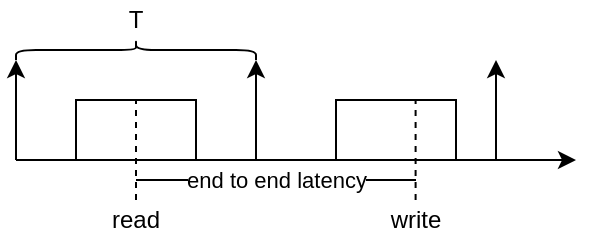 <mxfile version="21.6.5" type="device" pages="6">
  <diagram id="YNK0wD2_ztk8TG8SKsjF" name="direct">
    <mxGraphModel dx="1434" dy="854" grid="1" gridSize="10" guides="1" tooltips="1" connect="1" arrows="1" fold="1" page="1" pageScale="1" pageWidth="1169" pageHeight="827" background="none" math="0" shadow="0">
      <root>
        <mxCell id="0" />
        <mxCell id="1" parent="0" />
        <mxCell id="CggMbS0JUy4olfkhmwzF-73" value="" style="group" parent="1" vertex="1" connectable="0">
          <mxGeometry x="250" y="200" width="280" height="120" as="geometry" />
        </mxCell>
        <mxCell id="CggMbS0JUy4olfkhmwzF-17" value="" style="endArrow=classic;html=1;" parent="CggMbS0JUy4olfkhmwzF-73" edge="1">
          <mxGeometry width="50" height="50" relative="1" as="geometry">
            <mxPoint y="80" as="sourcePoint" />
            <mxPoint x="280" y="80" as="targetPoint" />
          </mxGeometry>
        </mxCell>
        <mxCell id="CggMbS0JUy4olfkhmwzF-18" value="" style="endArrow=classic;html=1;" parent="CggMbS0JUy4olfkhmwzF-73" edge="1">
          <mxGeometry width="50" height="50" relative="1" as="geometry">
            <mxPoint y="80" as="sourcePoint" />
            <mxPoint y="30" as="targetPoint" />
          </mxGeometry>
        </mxCell>
        <mxCell id="CggMbS0JUy4olfkhmwzF-19" value="" style="endArrow=classic;html=1;" parent="CggMbS0JUy4olfkhmwzF-73" edge="1">
          <mxGeometry width="50" height="50" relative="1" as="geometry">
            <mxPoint x="120" y="80" as="sourcePoint" />
            <mxPoint x="120" y="30" as="targetPoint" />
          </mxGeometry>
        </mxCell>
        <mxCell id="CggMbS0JUy4olfkhmwzF-20" value="" style="endArrow=classic;html=1;" parent="CggMbS0JUy4olfkhmwzF-73" edge="1">
          <mxGeometry width="50" height="50" relative="1" as="geometry">
            <mxPoint x="240" y="80" as="sourcePoint" />
            <mxPoint x="240" y="30" as="targetPoint" />
          </mxGeometry>
        </mxCell>
        <mxCell id="CggMbS0JUy4olfkhmwzF-21" value="" style="rounded=0;whiteSpace=wrap;html=1;shadow=0;labelBackgroundColor=none;fillStyle=auto;glass=0;" parent="CggMbS0JUy4olfkhmwzF-73" vertex="1">
          <mxGeometry x="30" y="50" width="60" height="30" as="geometry" />
        </mxCell>
        <mxCell id="CggMbS0JUy4olfkhmwzF-22" value="" style="rounded=0;whiteSpace=wrap;html=1;fillColor=#FFFFFF;" parent="CggMbS0JUy4olfkhmwzF-73" vertex="1">
          <mxGeometry x="160" y="50" width="60" height="30" as="geometry" />
        </mxCell>
        <mxCell id="CggMbS0JUy4olfkhmwzF-23" value="read" style="text;html=1;strokeColor=none;fillColor=none;align=center;verticalAlign=middle;whiteSpace=wrap;rounded=0;" parent="CggMbS0JUy4olfkhmwzF-73" vertex="1">
          <mxGeometry x="40" y="100" width="40" height="20" as="geometry" />
        </mxCell>
        <mxCell id="CggMbS0JUy4olfkhmwzF-24" value="write" style="text;html=1;strokeColor=none;fillColor=none;align=center;verticalAlign=middle;whiteSpace=wrap;rounded=0;" parent="CggMbS0JUy4olfkhmwzF-73" vertex="1">
          <mxGeometry x="180" y="100" width="40" height="20" as="geometry" />
        </mxCell>
        <mxCell id="CggMbS0JUy4olfkhmwzF-25" value="" style="endArrow=none;dashed=1;html=1;exitX=0.5;exitY=0;exitDx=0;exitDy=0;" parent="CggMbS0JUy4olfkhmwzF-73" source="CggMbS0JUy4olfkhmwzF-23" edge="1">
          <mxGeometry width="50" height="50" relative="1" as="geometry">
            <mxPoint x="20" y="90" as="sourcePoint" />
            <mxPoint x="60" y="50" as="targetPoint" />
            <Array as="points">
              <mxPoint x="60" y="50" />
            </Array>
          </mxGeometry>
        </mxCell>
        <mxCell id="CggMbS0JUy4olfkhmwzF-26" value="" style="endArrow=none;dashed=1;html=1;exitX=0.5;exitY=0;exitDx=0;exitDy=0;" parent="CggMbS0JUy4olfkhmwzF-73" edge="1">
          <mxGeometry width="50" height="50" relative="1" as="geometry">
            <mxPoint x="199.8" y="100" as="sourcePoint" />
            <mxPoint x="199.8" y="50" as="targetPoint" />
            <Array as="points">
              <mxPoint x="199.8" y="50" />
            </Array>
          </mxGeometry>
        </mxCell>
        <mxCell id="CggMbS0JUy4olfkhmwzF-27" value="" style="shape=curlyBracket;whiteSpace=wrap;html=1;rounded=1;size=0.5;direction=south;" parent="CggMbS0JUy4olfkhmwzF-73" vertex="1">
          <mxGeometry y="20" width="120" height="10" as="geometry" />
        </mxCell>
        <mxCell id="CggMbS0JUy4olfkhmwzF-28" value="T" style="text;html=1;strokeColor=none;fillColor=none;align=center;verticalAlign=middle;whiteSpace=wrap;rounded=0;" parent="CggMbS0JUy4olfkhmwzF-73" vertex="1">
          <mxGeometry x="40" width="40" height="20" as="geometry" />
        </mxCell>
        <mxCell id="CggMbS0JUy4olfkhmwzF-55" value="" style="endArrow=none;html=1;endFill=0;" parent="CggMbS0JUy4olfkhmwzF-73" edge="1">
          <mxGeometry relative="1" as="geometry">
            <mxPoint x="60" y="90" as="sourcePoint" />
            <mxPoint x="200" y="90" as="targetPoint" />
          </mxGeometry>
        </mxCell>
        <mxCell id="CggMbS0JUy4olfkhmwzF-56" value="end to end latency" style="edgeLabel;resizable=0;html=1;align=center;verticalAlign=middle;" parent="CggMbS0JUy4olfkhmwzF-55" connectable="0" vertex="1">
          <mxGeometry relative="1" as="geometry" />
        </mxCell>
      </root>
    </mxGraphModel>
  </diagram>
  <diagram id="vX751OoblBkPpM1ru0iM" name="implicit">
    <mxGraphModel dx="1434" dy="854" grid="0" gridSize="10" guides="1" tooltips="1" connect="1" arrows="1" fold="1" page="1" pageScale="1" pageWidth="1169" pageHeight="827" math="0" shadow="0">
      <root>
        <mxCell id="ZOKMybwj1lIfWToOZESO-0" />
        <mxCell id="ZOKMybwj1lIfWToOZESO-1" parent="ZOKMybwj1lIfWToOZESO-0" />
        <mxCell id="Mf-c70gmXUb_oZJqJLMo-0" value="" style="group" parent="ZOKMybwj1lIfWToOZESO-1" vertex="1" connectable="0">
          <mxGeometry x="240" y="280" width="280" height="120" as="geometry" />
        </mxCell>
        <mxCell id="Mf-c70gmXUb_oZJqJLMo-1" value="" style="endArrow=classic;html=1;" parent="Mf-c70gmXUb_oZJqJLMo-0" edge="1">
          <mxGeometry width="50" height="50" relative="1" as="geometry">
            <mxPoint y="80" as="sourcePoint" />
            <mxPoint x="280" y="80" as="targetPoint" />
          </mxGeometry>
        </mxCell>
        <mxCell id="Mf-c70gmXUb_oZJqJLMo-2" value="" style="endArrow=classic;html=1;" parent="Mf-c70gmXUb_oZJqJLMo-0" edge="1">
          <mxGeometry width="50" height="50" relative="1" as="geometry">
            <mxPoint y="80" as="sourcePoint" />
            <mxPoint y="30" as="targetPoint" />
          </mxGeometry>
        </mxCell>
        <mxCell id="Mf-c70gmXUb_oZJqJLMo-3" value="" style="endArrow=classic;html=1;" parent="Mf-c70gmXUb_oZJqJLMo-0" edge="1">
          <mxGeometry width="50" height="50" relative="1" as="geometry">
            <mxPoint x="120" y="80" as="sourcePoint" />
            <mxPoint x="120" y="30" as="targetPoint" />
          </mxGeometry>
        </mxCell>
        <mxCell id="Mf-c70gmXUb_oZJqJLMo-4" value="" style="endArrow=classic;html=1;" parent="Mf-c70gmXUb_oZJqJLMo-0" edge="1">
          <mxGeometry width="50" height="50" relative="1" as="geometry">
            <mxPoint x="240" y="80" as="sourcePoint" />
            <mxPoint x="240" y="30" as="targetPoint" />
          </mxGeometry>
        </mxCell>
        <mxCell id="Mf-c70gmXUb_oZJqJLMo-5" value="" style="rounded=0;whiteSpace=wrap;html=1;" parent="Mf-c70gmXUb_oZJqJLMo-0" vertex="1">
          <mxGeometry x="30" y="50" width="60" height="30" as="geometry" />
        </mxCell>
        <mxCell id="Mf-c70gmXUb_oZJqJLMo-6" value="" style="rounded=0;whiteSpace=wrap;html=1;" parent="Mf-c70gmXUb_oZJqJLMo-0" vertex="1">
          <mxGeometry x="160" y="50" width="60" height="30" as="geometry" />
        </mxCell>
        <mxCell id="Mf-c70gmXUb_oZJqJLMo-7" value="read" style="text;html=1;strokeColor=none;fillColor=none;align=center;verticalAlign=middle;whiteSpace=wrap;rounded=0;" parent="Mf-c70gmXUb_oZJqJLMo-0" vertex="1">
          <mxGeometry x="10" y="100" width="40" height="20" as="geometry" />
        </mxCell>
        <mxCell id="Mf-c70gmXUb_oZJqJLMo-8" value="write" style="text;html=1;strokeColor=none;fillColor=none;align=center;verticalAlign=middle;whiteSpace=wrap;rounded=0;" parent="Mf-c70gmXUb_oZJqJLMo-0" vertex="1">
          <mxGeometry x="200" y="100" width="40" height="20" as="geometry" />
        </mxCell>
        <mxCell id="Mf-c70gmXUb_oZJqJLMo-9" value="" style="endArrow=none;dashed=1;html=1;exitX=0.5;exitY=0;exitDx=0;exitDy=0;" parent="Mf-c70gmXUb_oZJqJLMo-0" source="Mf-c70gmXUb_oZJqJLMo-7" edge="1">
          <mxGeometry width="50" height="50" relative="1" as="geometry">
            <mxPoint x="-10" y="90" as="sourcePoint" />
            <mxPoint x="30" y="50" as="targetPoint" />
            <Array as="points">
              <mxPoint x="30" y="50" />
            </Array>
          </mxGeometry>
        </mxCell>
        <mxCell id="Mf-c70gmXUb_oZJqJLMo-10" value="" style="endArrow=none;dashed=1;html=1;exitX=0.5;exitY=0;exitDx=0;exitDy=0;" parent="Mf-c70gmXUb_oZJqJLMo-0" edge="1">
          <mxGeometry width="50" height="50" relative="1" as="geometry">
            <mxPoint x="219.8" y="100" as="sourcePoint" />
            <mxPoint x="219.8" y="50" as="targetPoint" />
            <Array as="points">
              <mxPoint x="219.8" y="50" />
            </Array>
          </mxGeometry>
        </mxCell>
        <mxCell id="Mf-c70gmXUb_oZJqJLMo-11" value="" style="shape=curlyBracket;whiteSpace=wrap;html=1;rounded=1;size=0.5;direction=south;" parent="Mf-c70gmXUb_oZJqJLMo-0" vertex="1">
          <mxGeometry y="20" width="120" height="10" as="geometry" />
        </mxCell>
        <mxCell id="Mf-c70gmXUb_oZJqJLMo-12" value="T" style="text;html=1;strokeColor=none;fillColor=none;align=center;verticalAlign=middle;whiteSpace=wrap;rounded=0;" parent="Mf-c70gmXUb_oZJqJLMo-0" vertex="1">
          <mxGeometry x="40" width="40" height="20" as="geometry" />
        </mxCell>
        <mxCell id="Mf-c70gmXUb_oZJqJLMo-13" value="" style="endArrow=none;html=1;endFill=0;" parent="Mf-c70gmXUb_oZJqJLMo-0" edge="1">
          <mxGeometry relative="1" as="geometry">
            <mxPoint x="30" y="90" as="sourcePoint" />
            <mxPoint x="220" y="90" as="targetPoint" />
          </mxGeometry>
        </mxCell>
        <mxCell id="Mf-c70gmXUb_oZJqJLMo-14" value="end to end latency" style="edgeLabel;resizable=0;html=1;align=center;verticalAlign=middle;" parent="Mf-c70gmXUb_oZJqJLMo-13" connectable="0" vertex="1">
          <mxGeometry relative="1" as="geometry" />
        </mxCell>
      </root>
    </mxGraphModel>
  </diagram>
  <diagram id="2CuI7t5jLeQs80RLbpcS" name="LET">
    <mxGraphModel dx="1434" dy="854" grid="0" gridSize="10" guides="1" tooltips="1" connect="1" arrows="1" fold="1" page="1" pageScale="1" pageWidth="1169" pageHeight="827" math="0" shadow="0">
      <root>
        <mxCell id="5M_2REtYh0JeQ706UKEs-0" />
        <mxCell id="5M_2REtYh0JeQ706UKEs-1" parent="5M_2REtYh0JeQ706UKEs-0" />
        <mxCell id="RFZ23sfTFgSMmhWKM3H4-0" value="" style="group" parent="5M_2REtYh0JeQ706UKEs-1" vertex="1" connectable="0">
          <mxGeometry x="230" y="460" width="300" height="120" as="geometry" />
        </mxCell>
        <mxCell id="RFZ23sfTFgSMmhWKM3H4-1" value="" style="endArrow=classic;html=1;" parent="RFZ23sfTFgSMmhWKM3H4-0" edge="1">
          <mxGeometry width="50" height="50" relative="1" as="geometry">
            <mxPoint x="20" y="80" as="sourcePoint" />
            <mxPoint x="300" y="80" as="targetPoint" />
          </mxGeometry>
        </mxCell>
        <mxCell id="RFZ23sfTFgSMmhWKM3H4-2" value="" style="endArrow=classic;html=1;" parent="RFZ23sfTFgSMmhWKM3H4-0" edge="1">
          <mxGeometry width="50" height="50" relative="1" as="geometry">
            <mxPoint x="20" y="80" as="sourcePoint" />
            <mxPoint x="20" y="30" as="targetPoint" />
          </mxGeometry>
        </mxCell>
        <mxCell id="RFZ23sfTFgSMmhWKM3H4-3" value="" style="endArrow=classic;html=1;" parent="RFZ23sfTFgSMmhWKM3H4-0" edge="1">
          <mxGeometry width="50" height="50" relative="1" as="geometry">
            <mxPoint x="140" y="80" as="sourcePoint" />
            <mxPoint x="140" y="30" as="targetPoint" />
          </mxGeometry>
        </mxCell>
        <mxCell id="RFZ23sfTFgSMmhWKM3H4-4" value="" style="endArrow=classic;html=1;" parent="RFZ23sfTFgSMmhWKM3H4-0" edge="1">
          <mxGeometry width="50" height="50" relative="1" as="geometry">
            <mxPoint x="260" y="80" as="sourcePoint" />
            <mxPoint x="260" y="30" as="targetPoint" />
          </mxGeometry>
        </mxCell>
        <mxCell id="RFZ23sfTFgSMmhWKM3H4-5" value="" style="rounded=0;whiteSpace=wrap;html=1;" parent="RFZ23sfTFgSMmhWKM3H4-0" vertex="1">
          <mxGeometry x="50" y="50" width="60" height="30" as="geometry" />
        </mxCell>
        <mxCell id="RFZ23sfTFgSMmhWKM3H4-6" value="" style="rounded=0;whiteSpace=wrap;html=1;" parent="RFZ23sfTFgSMmhWKM3H4-0" vertex="1">
          <mxGeometry x="180" y="50" width="60" height="30" as="geometry" />
        </mxCell>
        <mxCell id="RFZ23sfTFgSMmhWKM3H4-7" value="read" style="text;html=1;strokeColor=none;fillColor=none;align=center;verticalAlign=middle;whiteSpace=wrap;rounded=0;" parent="RFZ23sfTFgSMmhWKM3H4-0" vertex="1">
          <mxGeometry y="100" width="40" height="20" as="geometry" />
        </mxCell>
        <mxCell id="RFZ23sfTFgSMmhWKM3H4-8" value="write" style="text;html=1;strokeColor=none;fillColor=none;align=center;verticalAlign=middle;whiteSpace=wrap;rounded=0;" parent="RFZ23sfTFgSMmhWKM3H4-0" vertex="1">
          <mxGeometry x="240" y="100" width="40" height="20" as="geometry" />
        </mxCell>
        <mxCell id="RFZ23sfTFgSMmhWKM3H4-9" value="" style="endArrow=none;dashed=1;html=1;exitX=0.5;exitY=0;exitDx=0;exitDy=0;" parent="RFZ23sfTFgSMmhWKM3H4-0" source="RFZ23sfTFgSMmhWKM3H4-7" edge="1">
          <mxGeometry width="50" height="50" relative="1" as="geometry">
            <mxPoint x="-20" y="90" as="sourcePoint" />
            <mxPoint x="20" y="50" as="targetPoint" />
            <Array as="points">
              <mxPoint x="20" y="50" />
            </Array>
          </mxGeometry>
        </mxCell>
        <mxCell id="RFZ23sfTFgSMmhWKM3H4-10" value="" style="endArrow=none;dashed=1;html=1;exitX=0.5;exitY=0;exitDx=0;exitDy=0;" parent="RFZ23sfTFgSMmhWKM3H4-0" edge="1">
          <mxGeometry width="50" height="50" relative="1" as="geometry">
            <mxPoint x="259.8" y="100" as="sourcePoint" />
            <mxPoint x="259.8" y="50" as="targetPoint" />
            <Array as="points">
              <mxPoint x="259.8" y="50" />
            </Array>
          </mxGeometry>
        </mxCell>
        <mxCell id="RFZ23sfTFgSMmhWKM3H4-11" value="" style="shape=curlyBracket;whiteSpace=wrap;html=1;rounded=1;size=0.5;direction=south;" parent="RFZ23sfTFgSMmhWKM3H4-0" vertex="1">
          <mxGeometry x="20" y="20" width="120" height="10" as="geometry" />
        </mxCell>
        <mxCell id="RFZ23sfTFgSMmhWKM3H4-12" value="T" style="text;html=1;strokeColor=none;fillColor=none;align=center;verticalAlign=middle;whiteSpace=wrap;rounded=0;" parent="RFZ23sfTFgSMmhWKM3H4-0" vertex="1">
          <mxGeometry x="60" width="40" height="20" as="geometry" />
        </mxCell>
        <mxCell id="RFZ23sfTFgSMmhWKM3H4-13" value="" style="endArrow=none;html=1;endFill=0;" parent="RFZ23sfTFgSMmhWKM3H4-0" edge="1">
          <mxGeometry relative="1" as="geometry">
            <mxPoint x="20" y="90" as="sourcePoint" />
            <mxPoint x="260" y="90" as="targetPoint" />
          </mxGeometry>
        </mxCell>
        <mxCell id="RFZ23sfTFgSMmhWKM3H4-14" value="end to end latency" style="edgeLabel;resizable=0;html=1;align=center;verticalAlign=middle;" parent="RFZ23sfTFgSMmhWKM3H4-13" connectable="0" vertex="1">
          <mxGeometry relative="1" as="geometry" />
        </mxCell>
      </root>
    </mxGraphModel>
  </diagram>
  <diagram id="WyfrL6oHMjUUir_nNUMn" name="chain">
    <mxGraphModel dx="1434" dy="854" grid="1" gridSize="2" guides="1" tooltips="1" connect="1" arrows="1" fold="1" page="1" pageScale="1" pageWidth="1169" pageHeight="827" math="1" shadow="0">
      <root>
        <mxCell id="brYHxGHMgoFa-2MvldFd-0" />
        <mxCell id="brYHxGHMgoFa-2MvldFd-1" parent="brYHxGHMgoFa-2MvldFd-0" />
        <mxCell id="_UsTFJrNkbcIGBOkbvPC-11" value="&lt;i style=&quot;border-color: var(--border-color); font-family: &amp;quot;Times New Roman&amp;quot;;&quot;&gt;$$J_0^3$$&lt;/i&gt;" style="rounded=0;whiteSpace=wrap;html=1;" parent="brYHxGHMgoFa-2MvldFd-1" vertex="1">
          <mxGeometry x="313" y="103" width="24" height="20" as="geometry" />
        </mxCell>
        <mxCell id="_UsTFJrNkbcIGBOkbvPC-77" value="" style="endArrow=none;dashed=1;html=1;rounded=0;exitX=0.845;exitY=-0.043;exitDx=0;exitDy=0;exitPerimeter=0;" parent="brYHxGHMgoFa-2MvldFd-1" edge="1">
          <mxGeometry width="50" height="50" relative="1" as="geometry">
            <mxPoint x="239.84" y="97.796" as="sourcePoint" />
            <mxPoint x="240" y="54" as="targetPoint" />
          </mxGeometry>
        </mxCell>
        <mxCell id="_UsTFJrNkbcIGBOkbvPC-1" value="" style="endArrow=classic;html=1;rounded=0;" parent="brYHxGHMgoFa-2MvldFd-1" edge="1">
          <mxGeometry width="50" height="50" relative="1" as="geometry">
            <mxPoint x="200" y="123" as="sourcePoint" />
            <mxPoint x="536" y="123" as="targetPoint" />
          </mxGeometry>
        </mxCell>
        <mxCell id="_UsTFJrNkbcIGBOkbvPC-2" value="" style="endArrow=classic;html=1;rounded=0;" parent="brYHxGHMgoFa-2MvldFd-1" edge="1">
          <mxGeometry width="50" height="50" relative="1" as="geometry">
            <mxPoint x="200" y="167" as="sourcePoint" />
            <mxPoint x="536" y="167" as="targetPoint" />
          </mxGeometry>
        </mxCell>
        <mxCell id="_UsTFJrNkbcIGBOkbvPC-3" value="" style="endArrow=classic;html=1;rounded=0;" parent="brYHxGHMgoFa-2MvldFd-1" edge="1">
          <mxGeometry width="50" height="50" relative="1" as="geometry">
            <mxPoint x="200" y="212" as="sourcePoint" />
            <mxPoint x="536" y="212" as="targetPoint" />
          </mxGeometry>
        </mxCell>
        <mxCell id="_UsTFJrNkbcIGBOkbvPC-4" value="" style="endArrow=classic;html=1;rounded=0;" parent="brYHxGHMgoFa-2MvldFd-1" edge="1">
          <mxGeometry width="50" height="50" relative="1" as="geometry">
            <mxPoint x="200" y="258" as="sourcePoint" />
            <mxPoint x="536" y="258" as="targetPoint" />
          </mxGeometry>
        </mxCell>
        <mxCell id="_UsTFJrNkbcIGBOkbvPC-5" value="" style="endArrow=classic;html=1;rounded=0;" parent="brYHxGHMgoFa-2MvldFd-1" edge="1">
          <mxGeometry width="50" height="50" relative="1" as="geometry">
            <mxPoint x="200" y="304" as="sourcePoint" />
            <mxPoint x="536" y="304" as="targetPoint" />
          </mxGeometry>
        </mxCell>
        <mxCell id="_UsTFJrNkbcIGBOkbvPC-6" value="" style="endArrow=classic;html=1;rounded=0;" parent="brYHxGHMgoFa-2MvldFd-1" edge="1">
          <mxGeometry width="50" height="50" relative="1" as="geometry">
            <mxPoint x="200" y="123" as="sourcePoint" />
            <mxPoint x="200" y="83" as="targetPoint" />
          </mxGeometry>
        </mxCell>
        <mxCell id="_UsTFJrNkbcIGBOkbvPC-7" value="" style="endArrow=none;html=1;rounded=0;" parent="brYHxGHMgoFa-2MvldFd-1" source="_UsTFJrNkbcIGBOkbvPC-51" edge="1">
          <mxGeometry width="50" height="50" relative="1" as="geometry">
            <mxPoint x="240" y="123" as="sourcePoint" />
            <mxPoint x="240" y="83" as="targetPoint" />
          </mxGeometry>
        </mxCell>
        <mxCell id="_UsTFJrNkbcIGBOkbvPC-9" value="&lt;i style=&quot;border-color: var(--border-color); font-family: &amp;quot;Times New Roman&amp;quot;;&quot;&gt;$$J_0^2$$&lt;/i&gt;" style="rounded=0;whiteSpace=wrap;html=1;fillColor=#dae8fc;strokeColor=#000000;" parent="brYHxGHMgoFa-2MvldFd-1" vertex="1">
          <mxGeometry x="256" y="103" width="24" height="20" as="geometry" />
        </mxCell>
        <mxCell id="_UsTFJrNkbcIGBOkbvPC-10" value="" style="endArrow=classic;html=1;rounded=0;" parent="brYHxGHMgoFa-2MvldFd-1" edge="1">
          <mxGeometry width="50" height="50" relative="1" as="geometry">
            <mxPoint x="313" y="123" as="sourcePoint" />
            <mxPoint x="313" y="83" as="targetPoint" />
          </mxGeometry>
        </mxCell>
        <mxCell id="_UsTFJrNkbcIGBOkbvPC-12" value="" style="endArrow=classic;html=1;rounded=0;fillColor=#fff2cc;strokeColor=#d6b656;" parent="brYHxGHMgoFa-2MvldFd-1" edge="1">
          <mxGeometry width="50" height="50" relative="1" as="geometry">
            <mxPoint x="368" y="123" as="sourcePoint" />
            <mxPoint x="368" y="83" as="targetPoint" />
          </mxGeometry>
        </mxCell>
        <mxCell id="_UsTFJrNkbcIGBOkbvPC-13" value="&lt;i style=&quot;border-color: var(--border-color); font-family: &amp;quot;Times New Roman&amp;quot;;&quot;&gt;$$J_0^4$$&lt;/i&gt;" style="rounded=0;whiteSpace=wrap;html=1;fillColor=#fff2cc;strokeColor=#000000;" parent="brYHxGHMgoFa-2MvldFd-1" vertex="1">
          <mxGeometry x="368" y="103" width="24" height="20" as="geometry" />
        </mxCell>
        <mxCell id="_UsTFJrNkbcIGBOkbvPC-14" value="" style="endArrow=classic;html=1;rounded=0;" parent="brYHxGHMgoFa-2MvldFd-1" edge="1">
          <mxGeometry width="50" height="50" relative="1" as="geometry">
            <mxPoint x="423.88" y="123" as="sourcePoint" />
            <mxPoint x="423.88" y="83" as="targetPoint" />
          </mxGeometry>
        </mxCell>
        <mxCell id="_UsTFJrNkbcIGBOkbvPC-15" value="&lt;i style=&quot;border-color: var(--border-color); font-family: &amp;quot;Times New Roman&amp;quot;;&quot;&gt;$$J_0^5$$&lt;/i&gt;" style="rounded=0;whiteSpace=wrap;html=1;" parent="brYHxGHMgoFa-2MvldFd-1" vertex="1">
          <mxGeometry x="424" y="103" width="24" height="20" as="geometry" />
        </mxCell>
        <mxCell id="_UsTFJrNkbcIGBOkbvPC-16" value="" style="endArrow=classic;html=1;rounded=0;" parent="brYHxGHMgoFa-2MvldFd-1" edge="1">
          <mxGeometry width="50" height="50" relative="1" as="geometry">
            <mxPoint x="480" y="123" as="sourcePoint" />
            <mxPoint x="480" y="83" as="targetPoint" />
          </mxGeometry>
        </mxCell>
        <mxCell id="_UsTFJrNkbcIGBOkbvPC-17" value="&lt;i style=&quot;border-color: var(--border-color); font-family: &amp;quot;Times New Roman&amp;quot;;&quot;&gt;$$J_0^6$$&lt;/i&gt;" style="rounded=0;whiteSpace=wrap;html=1;" parent="brYHxGHMgoFa-2MvldFd-1" vertex="1">
          <mxGeometry x="492" y="103" width="24" height="20" as="geometry" />
        </mxCell>
        <mxCell id="_UsTFJrNkbcIGBOkbvPC-18" value="" style="endArrow=classic;html=1;rounded=0;fillColor=#dae8fc;strokeColor=#6c8ebf;" parent="brYHxGHMgoFa-2MvldFd-1" edge="1">
          <mxGeometry width="50" height="50" relative="1" as="geometry">
            <mxPoint x="280" y="167" as="sourcePoint" />
            <mxPoint x="280" y="127" as="targetPoint" />
          </mxGeometry>
        </mxCell>
        <mxCell id="_UsTFJrNkbcIGBOkbvPC-19" value="&lt;i style=&quot;border-color: var(--border-color); font-family: &amp;quot;Times New Roman&amp;quot;;&quot;&gt;$$J_1^1$$&lt;/i&gt;" style="rounded=0;whiteSpace=wrap;html=1;fillColor=#dae8fc;strokeColor=#000000;" parent="brYHxGHMgoFa-2MvldFd-1" vertex="1">
          <mxGeometry x="280" y="147" width="32" height="20" as="geometry" />
        </mxCell>
        <mxCell id="_UsTFJrNkbcIGBOkbvPC-20" value="" style="endArrow=classic;html=1;rounded=0;fillColor=#dae8fc;strokeColor=#6c8ebf;" parent="brYHxGHMgoFa-2MvldFd-1" edge="1">
          <mxGeometry width="50" height="50" relative="1" as="geometry">
            <mxPoint x="337" y="212" as="sourcePoint" />
            <mxPoint x="337" y="172" as="targetPoint" />
          </mxGeometry>
        </mxCell>
        <mxCell id="_UsTFJrNkbcIGBOkbvPC-21" value="&lt;i style=&quot;border-color: var(--border-color); font-family: &amp;quot;Times New Roman&amp;quot;;&quot;&gt;$$m_1^2$$&lt;/i&gt;" style="rounded=1;whiteSpace=wrap;html=1;fillColor=#dae8fc;strokeColor=default;" parent="brYHxGHMgoFa-2MvldFd-1" vertex="1">
          <mxGeometry x="337" y="192" width="31" height="20" as="geometry" />
        </mxCell>
        <mxCell id="_UsTFJrNkbcIGBOkbvPC-22" value="" style="endArrow=classic;html=1;rounded=0;fillColor=#dae8fc;strokeColor=#6c8ebf;" parent="brYHxGHMgoFa-2MvldFd-1" edge="1">
          <mxGeometry width="50" height="50" relative="1" as="geometry">
            <mxPoint x="392" y="258" as="sourcePoint" />
            <mxPoint x="392" y="218" as="targetPoint" />
          </mxGeometry>
        </mxCell>
        <mxCell id="_UsTFJrNkbcIGBOkbvPC-23" value="&lt;i style=&quot;border-color: var(--border-color); font-family: &amp;quot;Times New Roman&amp;quot;;&quot;&gt;$$m_2^3$$&lt;/i&gt;" style="rounded=1;whiteSpace=wrap;html=1;fillColor=#dae8fc;strokeColor=default;" parent="brYHxGHMgoFa-2MvldFd-1" vertex="1">
          <mxGeometry x="392" y="238" width="40" height="20" as="geometry" />
        </mxCell>
        <mxCell id="_UsTFJrNkbcIGBOkbvPC-24" value="" style="endArrow=classic;html=1;rounded=0;fillColor=#dae8fc;strokeColor=#6c8ebf;" parent="brYHxGHMgoFa-2MvldFd-1" edge="1">
          <mxGeometry width="50" height="50" relative="1" as="geometry">
            <mxPoint x="455.88" y="304" as="sourcePoint" />
            <mxPoint x="455.88" y="264" as="targetPoint" />
          </mxGeometry>
        </mxCell>
        <mxCell id="_UsTFJrNkbcIGBOkbvPC-26" value="&lt;i style=&quot;border-color: var(--border-color); font-family: &amp;quot;Times New Roman&amp;quot;;&quot;&gt;$$\tau_0$$&lt;/i&gt;" style="text;html=1;align=center;verticalAlign=middle;resizable=0;points=[];autosize=1;strokeColor=none;fillColor=none;fontStyle=0;rounded=0;" parent="brYHxGHMgoFa-2MvldFd-1" vertex="1">
          <mxGeometry x="138" y="94" width="74" height="28" as="geometry" />
        </mxCell>
        <mxCell id="_UsTFJrNkbcIGBOkbvPC-27" value="&lt;i style=&quot;border-color: var(--border-color); font-family: &amp;quot;Times New Roman&amp;quot;;&quot;&gt;$$\tau_1$$&lt;/i&gt;" style="text;html=1;align=center;verticalAlign=middle;resizable=0;points=[];autosize=1;strokeColor=none;fillColor=none;rounded=0;" parent="brYHxGHMgoFa-2MvldFd-1" vertex="1">
          <mxGeometry x="138" y="138" width="74" height="28" as="geometry" />
        </mxCell>
        <mxCell id="_UsTFJrNkbcIGBOkbvPC-28" value="&lt;i style=&quot;border-color: var(--border-color); font-family: &amp;quot;Times New Roman&amp;quot;;&quot;&gt;$$m_1$$&lt;/i&gt;" style="text;html=1;align=center;verticalAlign=middle;resizable=0;points=[];autosize=1;strokeColor=none;fillColor=none;rounded=0;" parent="brYHxGHMgoFa-2MvldFd-1" vertex="1">
          <mxGeometry x="143" y="183" width="64" height="28" as="geometry" />
        </mxCell>
        <mxCell id="_UsTFJrNkbcIGBOkbvPC-29" value="&lt;i style=&quot;border-color: var(--border-color); font-family: &amp;quot;Times New Roman&amp;quot;;&quot;&gt;$$m_2$$&lt;/i&gt;" style="text;html=1;align=center;verticalAlign=middle;resizable=0;points=[];autosize=1;strokeColor=none;fillColor=none;rounded=0;" parent="brYHxGHMgoFa-2MvldFd-1" vertex="1">
          <mxGeometry x="143" y="229" width="64" height="28" as="geometry" />
        </mxCell>
        <mxCell id="_UsTFJrNkbcIGBOkbvPC-30" value="&lt;i style=&quot;border-color: var(--border-color); font-family: &amp;quot;Times New Roman&amp;quot;;&quot;&gt;$$\tau_2$$&lt;/i&gt;" style="text;html=1;align=center;verticalAlign=middle;resizable=0;points=[];autosize=1;strokeColor=none;fillColor=none;rounded=0;" parent="brYHxGHMgoFa-2MvldFd-1" vertex="1">
          <mxGeometry x="138" y="275" width="74" height="28" as="geometry" />
        </mxCell>
        <mxCell id="_UsTFJrNkbcIGBOkbvPC-31" value="" style="endArrow=none;html=1;rounded=0;" parent="brYHxGHMgoFa-2MvldFd-1" source="_UsTFJrNkbcIGBOkbvPC-41" edge="1">
          <mxGeometry width="50" height="50" relative="1" as="geometry">
            <mxPoint x="200" y="314" as="sourcePoint" />
            <mxPoint x="200" y="304" as="targetPoint" />
          </mxGeometry>
        </mxCell>
        <mxCell id="_UsTFJrNkbcIGBOkbvPC-32" value="" style="endArrow=none;html=1;rounded=0;" parent="brYHxGHMgoFa-2MvldFd-1" edge="1">
          <mxGeometry width="50" height="50" relative="1" as="geometry">
            <mxPoint x="232" y="309" as="sourcePoint" />
            <mxPoint x="232" y="304" as="targetPoint" />
          </mxGeometry>
        </mxCell>
        <mxCell id="_UsTFJrNkbcIGBOkbvPC-33" value="" style="endArrow=none;html=1;rounded=0;" parent="brYHxGHMgoFa-2MvldFd-1" edge="1">
          <mxGeometry width="50" height="50" relative="1" as="geometry">
            <mxPoint x="264" y="309" as="sourcePoint" />
            <mxPoint x="264" y="304" as="targetPoint" />
          </mxGeometry>
        </mxCell>
        <mxCell id="_UsTFJrNkbcIGBOkbvPC-34" value="" style="endArrow=none;html=1;rounded=0;" parent="brYHxGHMgoFa-2MvldFd-1" edge="1">
          <mxGeometry width="50" height="50" relative="1" as="geometry">
            <mxPoint x="296" y="309" as="sourcePoint" />
            <mxPoint x="296" y="304" as="targetPoint" />
          </mxGeometry>
        </mxCell>
        <mxCell id="_UsTFJrNkbcIGBOkbvPC-35" value="" style="endArrow=none;html=1;rounded=0;" parent="brYHxGHMgoFa-2MvldFd-1" edge="1">
          <mxGeometry width="50" height="50" relative="1" as="geometry">
            <mxPoint x="328" y="309" as="sourcePoint" />
            <mxPoint x="328" y="304" as="targetPoint" />
          </mxGeometry>
        </mxCell>
        <mxCell id="_UsTFJrNkbcIGBOkbvPC-36" value="" style="endArrow=none;html=1;rounded=0;" parent="brYHxGHMgoFa-2MvldFd-1" edge="1">
          <mxGeometry width="50" height="50" relative="1" as="geometry">
            <mxPoint x="360" y="309" as="sourcePoint" />
            <mxPoint x="360" y="304" as="targetPoint" />
          </mxGeometry>
        </mxCell>
        <mxCell id="_UsTFJrNkbcIGBOkbvPC-37" value="" style="endArrow=none;html=1;rounded=0;" parent="brYHxGHMgoFa-2MvldFd-1" edge="1">
          <mxGeometry width="50" height="50" relative="1" as="geometry">
            <mxPoint x="392" y="309" as="sourcePoint" />
            <mxPoint x="392" y="304" as="targetPoint" />
          </mxGeometry>
        </mxCell>
        <mxCell id="_UsTFJrNkbcIGBOkbvPC-38" value="" style="endArrow=none;html=1;rounded=0;" parent="brYHxGHMgoFa-2MvldFd-1" edge="1">
          <mxGeometry width="50" height="50" relative="1" as="geometry">
            <mxPoint x="424" y="309" as="sourcePoint" />
            <mxPoint x="424" y="304" as="targetPoint" />
          </mxGeometry>
        </mxCell>
        <mxCell id="_UsTFJrNkbcIGBOkbvPC-39" value="" style="endArrow=none;html=1;rounded=0;" parent="brYHxGHMgoFa-2MvldFd-1" edge="1">
          <mxGeometry width="50" height="50" relative="1" as="geometry">
            <mxPoint x="456" y="309" as="sourcePoint" />
            <mxPoint x="456" y="304" as="targetPoint" />
          </mxGeometry>
        </mxCell>
        <mxCell id="_UsTFJrNkbcIGBOkbvPC-40" value="t" style="text;html=1;align=center;verticalAlign=middle;resizable=0;points=[];autosize=1;strokeColor=none;fillColor=none;fontFamily=Times New Roman;fontStyle=2;rounded=0;" parent="brYHxGHMgoFa-2MvldFd-1" vertex="1">
          <mxGeometry x="514" y="304" width="30" height="30" as="geometry" />
        </mxCell>
        <mxCell id="_UsTFJrNkbcIGBOkbvPC-41" value="0" style="text;html=1;align=center;verticalAlign=middle;resizable=0;points=[];autosize=1;strokeColor=none;fillColor=none;fontFamily=Times New Roman;" parent="brYHxGHMgoFa-2MvldFd-1" vertex="1">
          <mxGeometry x="185" y="308" width="30" height="30" as="geometry" />
        </mxCell>
        <mxCell id="_UsTFJrNkbcIGBOkbvPC-42" value="4" style="text;html=1;align=center;verticalAlign=middle;resizable=0;points=[];autosize=1;strokeColor=none;fillColor=none;fontFamily=Times New Roman;" parent="brYHxGHMgoFa-2MvldFd-1" vertex="1">
          <mxGeometry x="216" y="308" width="30" height="30" as="geometry" />
        </mxCell>
        <mxCell id="_UsTFJrNkbcIGBOkbvPC-43" value="8" style="text;html=1;align=center;verticalAlign=middle;resizable=0;points=[];autosize=1;strokeColor=none;fillColor=none;fontFamily=Times New Roman;" parent="brYHxGHMgoFa-2MvldFd-1" vertex="1">
          <mxGeometry x="250" y="310" width="26" height="28" as="geometry" />
        </mxCell>
        <mxCell id="_UsTFJrNkbcIGBOkbvPC-44" value="12" style="text;html=1;align=center;verticalAlign=middle;resizable=0;points=[];autosize=1;strokeColor=none;fillColor=none;fontFamily=Times New Roman;" parent="brYHxGHMgoFa-2MvldFd-1" vertex="1">
          <mxGeometry x="280" y="309" width="32" height="28" as="geometry" />
        </mxCell>
        <mxCell id="_UsTFJrNkbcIGBOkbvPC-45" value="16" style="text;html=1;align=center;verticalAlign=middle;resizable=0;points=[];autosize=1;strokeColor=none;fillColor=none;fontFamily=Times New Roman;" parent="brYHxGHMgoFa-2MvldFd-1" vertex="1">
          <mxGeometry x="312" y="309" width="32" height="28" as="geometry" />
        </mxCell>
        <mxCell id="_UsTFJrNkbcIGBOkbvPC-46" value="20" style="text;html=1;align=center;verticalAlign=middle;resizable=0;points=[];autosize=1;strokeColor=none;fillColor=none;fontFamily=Times New Roman;" parent="brYHxGHMgoFa-2MvldFd-1" vertex="1">
          <mxGeometry x="344" y="309" width="32" height="28" as="geometry" />
        </mxCell>
        <mxCell id="_UsTFJrNkbcIGBOkbvPC-47" value="24" style="text;html=1;align=center;verticalAlign=middle;resizable=0;points=[];autosize=1;strokeColor=none;fillColor=none;fontFamily=Times New Roman;" parent="brYHxGHMgoFa-2MvldFd-1" vertex="1">
          <mxGeometry x="376" y="309" width="32" height="28" as="geometry" />
        </mxCell>
        <mxCell id="_UsTFJrNkbcIGBOkbvPC-48" value="28" style="text;html=1;align=center;verticalAlign=middle;resizable=0;points=[];autosize=1;strokeColor=none;fillColor=none;fontFamily=Times New Roman;" parent="brYHxGHMgoFa-2MvldFd-1" vertex="1">
          <mxGeometry x="408" y="309" width="32" height="28" as="geometry" />
        </mxCell>
        <mxCell id="_UsTFJrNkbcIGBOkbvPC-49" value="32" style="text;html=1;align=center;verticalAlign=middle;resizable=0;points=[];autosize=1;strokeColor=none;fillColor=none;fontFamily=Times New Roman;" parent="brYHxGHMgoFa-2MvldFd-1" vertex="1">
          <mxGeometry x="440" y="309" width="32" height="28" as="geometry" />
        </mxCell>
        <mxCell id="_UsTFJrNkbcIGBOkbvPC-50" value="" style="endArrow=none;html=1;rounded=0;fillColor=#dae8fc;strokeColor=#6c8ebf;" parent="brYHxGHMgoFa-2MvldFd-1" target="_UsTFJrNkbcIGBOkbvPC-51" edge="1">
          <mxGeometry width="50" height="50" relative="1" as="geometry">
            <mxPoint x="240" y="123" as="sourcePoint" />
            <mxPoint x="240" y="83" as="targetPoint" />
          </mxGeometry>
        </mxCell>
        <mxCell id="_UsTFJrNkbcIGBOkbvPC-51" value="" style="shape=waypoint;sketch=0;fillStyle=solid;size=6;pointerEvents=1;points=[];fillColor=#dae8fc;resizable=0;rotatable=0;perimeter=centerPerimeter;snapToPoint=1;rounded=0;strokeColor=#6c8ebf;" parent="brYHxGHMgoFa-2MvldFd-1" vertex="1">
          <mxGeometry x="230" y="76" width="20" height="20" as="geometry" />
        </mxCell>
        <mxCell id="_UsTFJrNkbcIGBOkbvPC-52" value="&lt;i style=&quot;border-color: var(--border-color); font-family: &amp;quot;Times New Roman&amp;quot;;&quot;&gt;$$J_0^1$$&lt;/i&gt;" style="rounded=0;whiteSpace=wrap;html=1;" parent="brYHxGHMgoFa-2MvldFd-1" vertex="1">
          <mxGeometry x="200" y="103" width="24" height="20" as="geometry" />
        </mxCell>
        <mxCell id="_UsTFJrNkbcIGBOkbvPC-53" value="&lt;i style=&quot;border-color: var(--border-color); font-family: &amp;quot;Times New Roman&amp;quot;;&quot;&gt;$$J_1^2$$&lt;/i&gt;" style="rounded=0;whiteSpace=wrap;html=1;fillColor=#fff2cc;strokeColor=#000000;" parent="brYHxGHMgoFa-2MvldFd-1" vertex="1">
          <mxGeometry x="400" y="147" width="32" height="20" as="geometry" />
        </mxCell>
        <mxCell id="_UsTFJrNkbcIGBOkbvPC-54" value="" style="endArrow=classic;html=1;rounded=0;fillColor=#fff2cc;strokeColor=#d6b656;" parent="brYHxGHMgoFa-2MvldFd-1" edge="1">
          <mxGeometry width="50" height="50" relative="1" as="geometry">
            <mxPoint x="392" y="166" as="sourcePoint" />
            <mxPoint x="392" y="126" as="targetPoint" />
          </mxGeometry>
        </mxCell>
        <mxCell id="_UsTFJrNkbcIGBOkbvPC-55" value="" style="endArrow=classic;html=1;rounded=0;fillColor=#fff2cc;strokeColor=#d6b656;" parent="brYHxGHMgoFa-2MvldFd-1" edge="1">
          <mxGeometry width="50" height="50" relative="1" as="geometry">
            <mxPoint x="455.88" y="212" as="sourcePoint" />
            <mxPoint x="455.88" y="172" as="targetPoint" />
          </mxGeometry>
        </mxCell>
        <mxCell id="_UsTFJrNkbcIGBOkbvPC-56" value="&lt;i style=&quot;border-color: var(--border-color); font-family: &amp;quot;Times New Roman&amp;quot;;&quot;&gt;$$m_1^3$$&lt;/i&gt;" style="rounded=1;whiteSpace=wrap;html=1;fillColor=#fff2cc;strokeColor=#000000;" parent="brYHxGHMgoFa-2MvldFd-1" vertex="1">
          <mxGeometry x="456" y="192" width="32" height="20" as="geometry" />
        </mxCell>
        <mxCell id="_UsTFJrNkbcIGBOkbvPC-57" value="&lt;i style=&quot;border-color: var(--border-color); font-family: &amp;quot;Times New Roman&amp;quot;;&quot;&gt;$$m_1^1$$&lt;/i&gt;" style="rounded=1;whiteSpace=wrap;html=1;fillColor=#d5e8d4;strokeColor=#000000;" parent="brYHxGHMgoFa-2MvldFd-1" vertex="1">
          <mxGeometry x="224" y="192" width="32" height="20" as="geometry" />
        </mxCell>
        <mxCell id="_UsTFJrNkbcIGBOkbvPC-58" value="&lt;i style=&quot;border-color: var(--border-color); font-family: &amp;quot;Times New Roman&amp;quot;;&quot;&gt;$$m_2^1$$&lt;/i&gt;" style="rounded=1;whiteSpace=wrap;html=1;" parent="brYHxGHMgoFa-2MvldFd-1" vertex="1">
          <mxGeometry x="213" y="238" width="36" height="20" as="geometry" />
        </mxCell>
        <mxCell id="_UsTFJrNkbcIGBOkbvPC-59" value="&lt;i style=&quot;border-color: var(--border-color); font-family: &amp;quot;Times New Roman&amp;quot;;&quot;&gt;$$m_2^2$$&lt;/i&gt;" style="rounded=1;whiteSpace=wrap;html=1;fillColor=#d5e8d4;strokeColor=#000000;" parent="brYHxGHMgoFa-2MvldFd-1" vertex="1">
          <mxGeometry x="288" y="238" width="40" height="20" as="geometry" />
        </mxCell>
        <mxCell id="_UsTFJrNkbcIGBOkbvPC-60" value="" style="endArrow=classic;html=1;rounded=0;fillColor=#d5e8d4;strokeColor=#82b366;" parent="brYHxGHMgoFa-2MvldFd-1" edge="1">
          <mxGeometry width="50" height="50" relative="1" as="geometry">
            <mxPoint x="360" y="303" as="sourcePoint" />
            <mxPoint x="360" y="263" as="targetPoint" />
          </mxGeometry>
        </mxCell>
        <mxCell id="_UsTFJrNkbcIGBOkbvPC-61" value="&lt;i style=&quot;border-color: var(--border-color); font-family: &amp;quot;Times New Roman&amp;quot;;&quot;&gt;$$J_2^2$$&lt;/i&gt;" style="rounded=0;whiteSpace=wrap;html=1;fillColor=#d5e8d4;strokeColor=#000000;" parent="brYHxGHMgoFa-2MvldFd-1" vertex="1">
          <mxGeometry x="360" y="284" width="32" height="20" as="geometry" />
        </mxCell>
        <mxCell id="_UsTFJrNkbcIGBOkbvPC-62" value="" style="endArrow=classic;html=1;rounded=0;" parent="brYHxGHMgoFa-2MvldFd-1" edge="1">
          <mxGeometry width="50" height="50" relative="1" as="geometry">
            <mxPoint x="270" y="304" as="sourcePoint" />
            <mxPoint x="270" y="264" as="targetPoint" />
          </mxGeometry>
        </mxCell>
        <mxCell id="_UsTFJrNkbcIGBOkbvPC-63" value="&lt;i style=&quot;border-color: var(--border-color); font-family: &amp;quot;Times New Roman&amp;quot;;&quot;&gt;$$J_2^1$$&lt;/i&gt;" style="rounded=0;whiteSpace=wrap;html=1;" parent="brYHxGHMgoFa-2MvldFd-1" vertex="1">
          <mxGeometry x="280" y="284" width="32" height="20" as="geometry" />
        </mxCell>
        <mxCell id="_UsTFJrNkbcIGBOkbvPC-64" value="" style="endArrow=classic;html=1;rounded=0;fillColor=#d5e8d4;strokeColor=#82b366;" parent="brYHxGHMgoFa-2MvldFd-1" edge="1">
          <mxGeometry width="50" height="50" relative="1" as="geometry">
            <mxPoint x="224" y="212" as="sourcePoint" />
            <mxPoint x="224" y="172" as="targetPoint" />
          </mxGeometry>
        </mxCell>
        <mxCell id="_UsTFJrNkbcIGBOkbvPC-65" value="" style="endArrow=classic;html=1;rounded=0;" parent="brYHxGHMgoFa-2MvldFd-1" edge="1">
          <mxGeometry width="50" height="50" relative="1" as="geometry">
            <mxPoint x="210" y="258" as="sourcePoint" />
            <mxPoint x="210" y="218" as="targetPoint" />
          </mxGeometry>
        </mxCell>
        <mxCell id="_UsTFJrNkbcIGBOkbvPC-66" value="" style="endArrow=classic;html=1;rounded=0;fillColor=#d5e8d4;strokeColor=#82b366;" parent="brYHxGHMgoFa-2MvldFd-1" edge="1">
          <mxGeometry width="50" height="50" relative="1" as="geometry">
            <mxPoint x="288.0" y="258" as="sourcePoint" />
            <mxPoint x="288.0" y="218" as="targetPoint" />
          </mxGeometry>
        </mxCell>
        <mxCell id="_UsTFJrNkbcIGBOkbvPC-8" value="" style="endArrow=classic;html=1;rounded=0;fillColor=#dae8fc;strokeColor=#6c8ebf;" parent="brYHxGHMgoFa-2MvldFd-1" edge="1">
          <mxGeometry width="50" height="50" relative="1" as="geometry">
            <mxPoint x="256" y="123" as="sourcePoint" />
            <mxPoint x="256" y="83" as="targetPoint" />
          </mxGeometry>
        </mxCell>
        <mxCell id="_UsTFJrNkbcIGBOkbvPC-70" value="&lt;i style=&quot;border-color: var(--border-color); font-family: &amp;quot;Times New Roman&amp;quot;;&quot;&gt;$$J_2^3$$&lt;/i&gt;" style="rounded=0;whiteSpace=wrap;html=1;fillColor=#dae8fc;strokeColor=#000000;" parent="brYHxGHMgoFa-2MvldFd-1" vertex="1">
          <mxGeometry x="456" y="284" width="32" height="20" as="geometry" />
        </mxCell>
        <mxCell id="_UsTFJrNkbcIGBOkbvPC-74" value="&lt;font face=&quot;Times New Roman&quot;&gt;&lt;i&gt;$$z$$&lt;/i&gt;&lt;/font&gt;" style="text;html=1;align=center;verticalAlign=middle;resizable=0;points=[];autosize=1;strokeColor=none;fillColor=none;fontStyle=0;rounded=0;" parent="brYHxGHMgoFa-2MvldFd-1" vertex="1">
          <mxGeometry x="220" y="62" width="48" height="28" as="geometry" />
        </mxCell>
        <mxCell id="_UsTFJrNkbcIGBOkbvPC-78" value="" style="endArrow=none;dashed=1;html=1;rounded=0;exitX=1;exitY=0.5;exitDx=0;exitDy=0;" parent="brYHxGHMgoFa-2MvldFd-1" source="_UsTFJrNkbcIGBOkbvPC-70" edge="1">
          <mxGeometry width="50" height="50" relative="1" as="geometry">
            <mxPoint x="520.83" y="153" as="sourcePoint" />
            <mxPoint x="488" y="52" as="targetPoint" />
          </mxGeometry>
        </mxCell>
        <mxCell id="_UsTFJrNkbcIGBOkbvPC-79" value="" style="endArrow=block;startArrow=block;html=1;rounded=0;endFill=1;startFill=1;" parent="brYHxGHMgoFa-2MvldFd-1" edge="1">
          <mxGeometry width="100" height="100" relative="1" as="geometry">
            <mxPoint x="240" y="60" as="sourcePoint" />
            <mxPoint x="488" y="60" as="targetPoint" />
          </mxGeometry>
        </mxCell>
        <mxCell id="_UsTFJrNkbcIGBOkbvPC-80" value="$$R(C)$$" style="edgeLabel;html=1;align=center;verticalAlign=middle;resizable=0;points=[];" parent="_UsTFJrNkbcIGBOkbvPC-79" vertex="1" connectable="0">
          <mxGeometry x="-0.004" y="1" relative="1" as="geometry">
            <mxPoint as="offset" />
          </mxGeometry>
        </mxCell>
        <mxCell id="_UsTFJrNkbcIGBOkbvPC-82" value="" style="curved=1;endArrow=classic;html=1;rounded=0;exitX=1;exitY=0.5;exitDx=0;exitDy=0;fillColor=#0050ef;strokeColor=#001DBC;" parent="brYHxGHMgoFa-2MvldFd-1" source="_UsTFJrNkbcIGBOkbvPC-9" edge="1">
          <mxGeometry width="50" height="50" relative="1" as="geometry">
            <mxPoint x="240" y="116" as="sourcePoint" />
            <mxPoint x="280" y="152" as="targetPoint" />
            <Array as="points">
              <mxPoint x="270" y="134" />
              <mxPoint x="270" y="142" />
            </Array>
          </mxGeometry>
        </mxCell>
        <mxCell id="_UsTFJrNkbcIGBOkbvPC-83" value="" style="curved=1;endArrow=classic;html=1;rounded=0;fillColor=#0050ef;strokeColor=#001DBC;" parent="brYHxGHMgoFa-2MvldFd-1" edge="1">
          <mxGeometry width="50" height="50" relative="1" as="geometry">
            <mxPoint x="312" y="154" as="sourcePoint" />
            <mxPoint x="338" y="196" as="targetPoint" />
            <Array as="points">
              <mxPoint x="312" y="180" />
              <mxPoint x="326" y="186" />
            </Array>
          </mxGeometry>
        </mxCell>
        <mxCell id="_UsTFJrNkbcIGBOkbvPC-84" value="" style="curved=1;endArrow=classic;html=1;rounded=0;fillColor=#0050ef;strokeColor=#001DBC;" parent="brYHxGHMgoFa-2MvldFd-1" edge="1">
          <mxGeometry width="50" height="50" relative="1" as="geometry">
            <mxPoint x="368" y="201" as="sourcePoint" />
            <mxPoint x="392" y="245" as="targetPoint" />
            <Array as="points">
              <mxPoint x="364" y="229" />
              <mxPoint x="378" y="233" />
            </Array>
          </mxGeometry>
        </mxCell>
        <mxCell id="_UsTFJrNkbcIGBOkbvPC-85" value="" style="curved=1;endArrow=classic;html=1;rounded=0;fillColor=#0050ef;strokeColor=#001DBC;" parent="brYHxGHMgoFa-2MvldFd-1" edge="1">
          <mxGeometry width="50" height="50" relative="1" as="geometry">
            <mxPoint x="432" y="249" as="sourcePoint" />
            <mxPoint x="456" y="291" as="targetPoint" />
            <Array as="points">
              <mxPoint x="434" y="273" />
              <mxPoint x="446" y="285" />
            </Array>
          </mxGeometry>
        </mxCell>
        <mxCell id="_UsTFJrNkbcIGBOkbvPC-87" value="" style="curved=1;endArrow=classic;html=1;rounded=0;exitX=1;exitY=0.5;exitDx=0;exitDy=0;fillColor=#fa6800;strokeColor=#C73500;" parent="brYHxGHMgoFa-2MvldFd-1" edge="1">
          <mxGeometry width="50" height="50" relative="1" as="geometry">
            <mxPoint x="392" y="111" as="sourcePoint" />
            <mxPoint x="392" y="152" as="targetPoint" />
            <Array as="points">
              <mxPoint x="382" y="130" />
              <mxPoint x="382" y="138" />
            </Array>
          </mxGeometry>
        </mxCell>
        <mxCell id="_UsTFJrNkbcIGBOkbvPC-88" value="" style="curved=1;endArrow=classic;html=1;rounded=0;fillColor=#fa6800;strokeColor=#C73500;" parent="brYHxGHMgoFa-2MvldFd-1" edge="1">
          <mxGeometry width="50" height="50" relative="1" as="geometry">
            <mxPoint x="432" y="156" as="sourcePoint" />
            <mxPoint x="458" y="194" as="targetPoint" />
            <Array as="points">
              <mxPoint x="434" y="180" />
              <mxPoint x="442" y="186" />
            </Array>
          </mxGeometry>
        </mxCell>
        <mxCell id="_UsTFJrNkbcIGBOkbvPC-89" value="" style="curved=1;endArrow=classic;html=1;rounded=0;fillColor=#008a00;strokeColor=#005700;exitX=1;exitY=0.5;exitDx=0;exitDy=0;" parent="brYHxGHMgoFa-2MvldFd-1" source="_UsTFJrNkbcIGBOkbvPC-57" edge="1">
          <mxGeometry width="50" height="50" relative="1" as="geometry">
            <mxPoint x="270" y="199" as="sourcePoint" />
            <mxPoint x="288" y="243" as="targetPoint" />
            <Array as="points">
              <mxPoint x="272" y="223" />
              <mxPoint x="276" y="239" />
            </Array>
          </mxGeometry>
        </mxCell>
        <mxCell id="_UsTFJrNkbcIGBOkbvPC-90" value="" style="curved=1;endArrow=classic;html=1;rounded=0;fillColor=#008a00;strokeColor=#005700;exitX=1;exitY=0.5;exitDx=0;exitDy=0;" parent="brYHxGHMgoFa-2MvldFd-1" source="_UsTFJrNkbcIGBOkbvPC-59" edge="1">
          <mxGeometry width="50" height="50" relative="1" as="geometry">
            <mxPoint x="330" y="247" as="sourcePoint" />
            <mxPoint x="360" y="285" as="targetPoint" />
            <Array as="points">
              <mxPoint x="334" y="267" />
              <mxPoint x="346" y="281" />
            </Array>
          </mxGeometry>
        </mxCell>
        <mxCell id="9qtSQSyd1lS6fwAsmmXR-2" value="36" style="text;html=1;align=center;verticalAlign=middle;resizable=0;points=[];autosize=1;strokeColor=none;fillColor=none;fontFamily=Times New Roman;" parent="brYHxGHMgoFa-2MvldFd-1" vertex="1">
          <mxGeometry x="472" y="309" width="32" height="28" as="geometry" />
        </mxCell>
        <mxCell id="9qtSQSyd1lS6fwAsmmXR-4" value="" style="endArrow=none;html=1;rounded=0;" parent="brYHxGHMgoFa-2MvldFd-1" edge="1">
          <mxGeometry width="50" height="50" relative="1" as="geometry">
            <mxPoint x="487.97" y="309" as="sourcePoint" />
            <mxPoint x="487.97" y="304" as="targetPoint" />
          </mxGeometry>
        </mxCell>
      </root>
    </mxGraphModel>
  </diagram>
  <diagram id="DT0Wb--lQwJlKhRNzAPk" name="ATS">
    <mxGraphModel dx="1434" dy="854" grid="1" gridSize="10" guides="1" tooltips="1" connect="1" arrows="1" fold="1" page="1" pageScale="1" pageWidth="1169" pageHeight="827" math="0" shadow="0">
      <root>
        <mxCell id="0" />
        <mxCell id="1" parent="0" />
        <mxCell id="8wXD98q0lmcXjGWFx4Ui-1" value="" style="rounded=1;whiteSpace=wrap;html=1;arcSize=6;" parent="1" vertex="1">
          <mxGeometry x="300" y="230" width="410" height="250" as="geometry" />
        </mxCell>
        <mxCell id="8wXD98q0lmcXjGWFx4Ui-2" value="" style="rounded=0;whiteSpace=wrap;html=1;dashed=1;strokeWidth=2;" parent="1" vertex="1">
          <mxGeometry x="320" y="240" width="150" height="230" as="geometry" />
        </mxCell>
        <mxCell id="8wXD98q0lmcXjGWFx4Ui-3" value="" style="rounded=0;whiteSpace=wrap;html=1;dashed=1;strokeWidth=2;" parent="1" vertex="1">
          <mxGeometry x="480" y="240" width="170" height="230" as="geometry" />
        </mxCell>
        <mxCell id="8wXD98q0lmcXjGWFx4Ui-5" value="&lt;font style=&quot;font-size: 14px;&quot;&gt;&lt;b&gt;Strict Priority Scheduler&lt;/b&gt;&lt;/font&gt;" style="rounded=1;whiteSpace=wrap;html=1;fillColor=#CCCCCC;fontColor=#333333;strokeColor=#666666;horizontal=0;" parent="1" vertex="1">
          <mxGeometry x="670" y="240" width="30" height="230" as="geometry" />
        </mxCell>
        <mxCell id="8wXD98q0lmcXjGWFx4Ui-7" value="" style="rounded=0;whiteSpace=wrap;html=1;dashed=1;" parent="1" vertex="1">
          <mxGeometry x="330" y="286" width="60" height="172.25" as="geometry" />
        </mxCell>
        <mxCell id="8wXD98q0lmcXjGWFx4Ui-8" value="" style="endArrow=classic;html=1;rounded=0;strokeWidth=3;" parent="1" edge="1">
          <mxGeometry width="50" height="50" relative="1" as="geometry">
            <mxPoint x="700" y="369.67" as="sourcePoint" />
            <mxPoint x="770" y="369.67" as="targetPoint" />
          </mxGeometry>
        </mxCell>
        <mxCell id="8wXD98q0lmcXjGWFx4Ui-9" value="Output" style="text;html=1;strokeColor=none;fillColor=none;align=center;verticalAlign=middle;whiteSpace=wrap;rounded=0;fontSize=16;" parent="1" vertex="1">
          <mxGeometry x="710" y="340" width="60" height="30" as="geometry" />
        </mxCell>
        <mxCell id="8wXD98q0lmcXjGWFx4Ui-57" value="" style="group;fillColor=#fff2cc;strokeColor=#d6b656;" parent="1" vertex="1" connectable="0">
          <mxGeometry x="340" y="360" width="40" height="20" as="geometry" />
        </mxCell>
        <mxCell id="8wXD98q0lmcXjGWFx4Ui-58" value="" style="rounded=0;whiteSpace=wrap;html=1;fillColor=#fff2cc;strokeColor=#d6b656;" parent="8wXD98q0lmcXjGWFx4Ui-57" vertex="1">
          <mxGeometry y="-61" width="40" height="20" as="geometry" />
        </mxCell>
        <mxCell id="8wXD98q0lmcXjGWFx4Ui-59" value="" style="rounded=0;whiteSpace=wrap;html=1;fillColor=#fff2cc;strokeColor=#d6b656;" parent="8wXD98q0lmcXjGWFx4Ui-57" vertex="1">
          <mxGeometry x="10" width="10" height="20" as="geometry" />
        </mxCell>
        <mxCell id="8wXD98q0lmcXjGWFx4Ui-60" value="" style="rounded=0;whiteSpace=wrap;html=1;fillColor=#fff2cc;strokeColor=#d6b656;" parent="8wXD98q0lmcXjGWFx4Ui-57" vertex="1">
          <mxGeometry x="20" width="10" height="20" as="geometry" />
        </mxCell>
        <mxCell id="8wXD98q0lmcXjGWFx4Ui-147" value="" style="rounded=0;whiteSpace=wrap;html=1;fillColor=#fff2cc;strokeColor=#d6b656;" parent="8wXD98q0lmcXjGWFx4Ui-57" vertex="1">
          <mxGeometry x="10" y="-61" width="10" height="20" as="geometry" />
        </mxCell>
        <mxCell id="8wXD98q0lmcXjGWFx4Ui-148" value="" style="rounded=0;whiteSpace=wrap;html=1;fillColor=#fff2cc;strokeColor=#d6b656;" parent="8wXD98q0lmcXjGWFx4Ui-57" vertex="1">
          <mxGeometry x="20" y="-61" width="10" height="20" as="geometry" />
        </mxCell>
        <mxCell id="8wXD98q0lmcXjGWFx4Ui-95" value="Token Bucket Shaper" style="text;html=1;strokeColor=none;fillColor=none;align=center;verticalAlign=middle;whiteSpace=wrap;rounded=0;fontSize=16;" parent="1" vertex="1">
          <mxGeometry x="340" y="250" width="110" height="30" as="geometry" />
        </mxCell>
        <mxCell id="8wXD98q0lmcXjGWFx4Ui-98" value="" style="endArrow=classic;html=1;rounded=0;strokeWidth=1;" parent="1" edge="1">
          <mxGeometry width="50" height="50" relative="1" as="geometry">
            <mxPoint x="640" y="299.71" as="sourcePoint" />
            <mxPoint x="670" y="300" as="targetPoint" />
          </mxGeometry>
        </mxCell>
        <mxCell id="8wXD98q0lmcXjGWFx4Ui-99" value="" style="endArrow=classic;html=1;rounded=0;strokeWidth=1;" parent="1" edge="1">
          <mxGeometry width="50" height="50" relative="1" as="geometry">
            <mxPoint x="640" y="369.71" as="sourcePoint" />
            <mxPoint x="670" y="370" as="targetPoint" />
          </mxGeometry>
        </mxCell>
        <mxCell id="8wXD98q0lmcXjGWFx4Ui-100" value="" style="endArrow=classic;html=1;rounded=0;strokeWidth=1;" parent="1" edge="1">
          <mxGeometry width="50" height="50" relative="1" as="geometry">
            <mxPoint x="640" y="437.13" as="sourcePoint" />
            <mxPoint x="670" y="437" as="targetPoint" />
          </mxGeometry>
        </mxCell>
        <mxCell id="8wXD98q0lmcXjGWFx4Ui-102" value="" style="endArrow=classic;html=1;rounded=0;strokeWidth=1;" parent="1" edge="1">
          <mxGeometry width="50" height="50" relative="1" as="geometry">
            <mxPoint x="490" y="299.71" as="sourcePoint" />
            <mxPoint x="540" y="300" as="targetPoint" />
          </mxGeometry>
        </mxCell>
        <mxCell id="8wXD98q0lmcXjGWFx4Ui-106" value="..." style="text;html=1;strokeColor=none;fillColor=none;align=center;verticalAlign=middle;whiteSpace=wrap;rounded=0;fontSize=16;horizontal=0;" parent="1" vertex="1">
          <mxGeometry x="340" y="387.13" width="30" height="30" as="geometry" />
        </mxCell>
        <mxCell id="8wXD98q0lmcXjGWFx4Ui-108" value="Priority 1" style="text;html=1;strokeColor=none;fillColor=none;align=center;verticalAlign=middle;whiteSpace=wrap;rounded=0;fontSize=12;" parent="1" vertex="1">
          <mxGeometry x="480" y="270" width="70" height="30" as="geometry" />
        </mxCell>
        <mxCell id="8wXD98q0lmcXjGWFx4Ui-22" value="" style="rounded=0;whiteSpace=wrap;html=1;" parent="1" vertex="1">
          <mxGeometry x="540" y="280" width="100" height="40" as="geometry" />
        </mxCell>
        <mxCell id="8wXD98q0lmcXjGWFx4Ui-24" value="" style="rounded=0;whiteSpace=wrap;html=1;" parent="1" vertex="1">
          <mxGeometry x="560" y="280" width="20" height="40" as="geometry" />
        </mxCell>
        <mxCell id="8wXD98q0lmcXjGWFx4Ui-25" value="" style="rounded=0;whiteSpace=wrap;html=1;fillColor=#f8cecc;strokeColor=#b85450;" parent="1" vertex="1">
          <mxGeometry x="600" y="280" width="20" height="40" as="geometry" />
        </mxCell>
        <mxCell id="8wXD98q0lmcXjGWFx4Ui-32" value="" style="rounded=0;whiteSpace=wrap;html=1;" parent="1" vertex="1">
          <mxGeometry x="540" y="414" width="100" height="40" as="geometry" />
        </mxCell>
        <mxCell id="8wXD98q0lmcXjGWFx4Ui-34" value="" style="rounded=0;whiteSpace=wrap;html=1;" parent="1" vertex="1">
          <mxGeometry x="560" y="414" width="20" height="40" as="geometry" />
        </mxCell>
        <mxCell id="8wXD98q0lmcXjGWFx4Ui-35" value="" style="rounded=0;whiteSpace=wrap;html=1;fillColor=#ffe6cc;strokeColor=#d79b00;" parent="1" vertex="1">
          <mxGeometry x="600" y="414" width="20" height="40" as="geometry" />
        </mxCell>
        <mxCell id="8wXD98q0lmcXjGWFx4Ui-27" value="" style="rounded=0;whiteSpace=wrap;html=1;" parent="1" vertex="1">
          <mxGeometry x="540" y="350" width="100" height="40" as="geometry" />
        </mxCell>
        <mxCell id="8wXD98q0lmcXjGWFx4Ui-29" value="" style="rounded=0;whiteSpace=wrap;html=1;" parent="1" vertex="1">
          <mxGeometry x="560" y="350" width="20" height="40" as="geometry" />
        </mxCell>
        <mxCell id="8wXD98q0lmcXjGWFx4Ui-30" value="" style="rounded=0;whiteSpace=wrap;html=1;fillColor=#dae8fc;strokeColor=#6c8ebf;" parent="1" vertex="1">
          <mxGeometry x="600" y="350" width="20" height="40" as="geometry" />
        </mxCell>
        <mxCell id="8wXD98q0lmcXjGWFx4Ui-114" value="" style="rounded=0;whiteSpace=wrap;html=1;fillColor=#f8cecc;strokeColor=#b85450;" parent="1" vertex="1">
          <mxGeometry x="620" y="280" width="20" height="40" as="geometry" />
        </mxCell>
        <mxCell id="8wXD98q0lmcXjGWFx4Ui-115" value="" style="rounded=0;whiteSpace=wrap;html=1;fillColor=#dae8fc;strokeColor=#6c8ebf;" parent="1" vertex="1">
          <mxGeometry x="620" y="350" width="20" height="40" as="geometry" />
        </mxCell>
        <mxCell id="8wXD98q0lmcXjGWFx4Ui-117" value="" style="rounded=0;whiteSpace=wrap;html=1;fillColor=#ffe6cc;strokeColor=#d79b00;" parent="1" vertex="1">
          <mxGeometry x="620" y="414" width="20" height="40" as="geometry" />
        </mxCell>
        <mxCell id="8wXD98q0lmcXjGWFx4Ui-120" value="Priority Queue" style="text;html=1;strokeColor=none;fillColor=none;align=center;verticalAlign=middle;whiteSpace=wrap;rounded=0;fontSize=16;" parent="1" vertex="1">
          <mxGeometry x="505" y="240" width="135" height="30" as="geometry" />
        </mxCell>
        <mxCell id="8wXD98q0lmcXjGWFx4Ui-126" value="" style="endArrow=classic;html=1;rounded=0;strokeWidth=1;" parent="1" edge="1">
          <mxGeometry width="50" height="50" relative="1" as="geometry">
            <mxPoint x="490" y="369.76" as="sourcePoint" />
            <mxPoint x="540" y="370.05" as="targetPoint" />
          </mxGeometry>
        </mxCell>
        <mxCell id="8wXD98q0lmcXjGWFx4Ui-127" value="Priority i" style="text;html=1;strokeColor=none;fillColor=none;align=center;verticalAlign=middle;whiteSpace=wrap;rounded=0;fontSize=12;" parent="1" vertex="1">
          <mxGeometry x="480" y="340.0" width="70" height="30" as="geometry" />
        </mxCell>
        <mxCell id="8wXD98q0lmcXjGWFx4Ui-128" value="" style="endArrow=classic;html=1;rounded=0;strokeWidth=1;" parent="1" edge="1">
          <mxGeometry width="50" height="50" relative="1" as="geometry">
            <mxPoint x="490" y="433.76" as="sourcePoint" />
            <mxPoint x="540" y="434.05" as="targetPoint" />
          </mxGeometry>
        </mxCell>
        <mxCell id="8wXD98q0lmcXjGWFx4Ui-129" value="Priority n" style="text;html=1;strokeColor=none;fillColor=none;align=center;verticalAlign=middle;whiteSpace=wrap;rounded=0;fontSize=12;" parent="1" vertex="1">
          <mxGeometry x="480" y="402.13" width="70" height="30" as="geometry" />
        </mxCell>
        <mxCell id="8wXD98q0lmcXjGWFx4Ui-133" value="..." style="text;html=1;strokeColor=none;fillColor=none;align=center;verticalAlign=middle;whiteSpace=wrap;rounded=0;fontSize=16;horizontal=0;" parent="1" vertex="1">
          <mxGeometry x="560" y="320" width="30" height="30" as="geometry" />
        </mxCell>
        <mxCell id="8wXD98q0lmcXjGWFx4Ui-134" value="..." style="text;html=1;strokeColor=none;fillColor=none;align=center;verticalAlign=middle;whiteSpace=wrap;rounded=0;fontSize=16;horizontal=0;" parent="1" vertex="1">
          <mxGeometry x="560" y="387.13" width="30" height="30" as="geometry" />
        </mxCell>
        <mxCell id="8wXD98q0lmcXjGWFx4Ui-135" value="" style="endArrow=classic;html=1;rounded=0;strokeWidth=3;" parent="1" edge="1">
          <mxGeometry width="50" height="50" relative="1" as="geometry">
            <mxPoint x="250" y="365" as="sourcePoint" />
            <mxPoint x="320" y="365" as="targetPoint" />
          </mxGeometry>
        </mxCell>
        <mxCell id="8wXD98q0lmcXjGWFx4Ui-136" value="Input" style="text;html=1;strokeColor=none;fillColor=none;align=center;verticalAlign=middle;whiteSpace=wrap;rounded=0;fontSize=16;" parent="1" vertex="1">
          <mxGeometry x="250" y="335" width="60" height="30" as="geometry" />
        </mxCell>
        <mxCell id="8wXD98q0lmcXjGWFx4Ui-62" value="" style="rounded=0;whiteSpace=wrap;html=1;fillColor=#fff2cc;strokeColor=#d6b656;" parent="1" vertex="1">
          <mxGeometry x="340" y="424" width="40" height="20" as="geometry" />
        </mxCell>
        <mxCell id="8wXD98q0lmcXjGWFx4Ui-63" value="" style="rounded=0;whiteSpace=wrap;html=1;fillColor=#fff2cc;strokeColor=#d6b656;" parent="1" vertex="1">
          <mxGeometry x="350" y="424" width="10" height="20" as="geometry" />
        </mxCell>
        <mxCell id="8wXD98q0lmcXjGWFx4Ui-64" value="" style="rounded=0;whiteSpace=wrap;html=1;fillColor=#fff2cc;strokeColor=#d6b656;" parent="1" vertex="1">
          <mxGeometry x="360" y="424.13" width="10" height="20" as="geometry" />
        </mxCell>
        <mxCell id="8wXD98q0lmcXjGWFx4Ui-143" value="" style="html=1;verticalLabelPosition=bottom;align=center;labelBackgroundColor=#ffffff;verticalAlign=top;strokeWidth=2;strokeColor=#0080F0;shadow=0;dashed=0;shape=mxgraph.ios7.icons.clock;" parent="1" vertex="1">
          <mxGeometry x="400" y="380" width="30" height="30" as="geometry" />
        </mxCell>
        <mxCell id="8wXD98q0lmcXjGWFx4Ui-145" value="" style="endArrow=classic;html=1;rounded=0;strokeWidth=1;" parent="1" edge="1">
          <mxGeometry width="50" height="50" relative="1" as="geometry">
            <mxPoint x="390" y="364.52" as="sourcePoint" />
            <mxPoint x="440" y="364.81" as="targetPoint" />
          </mxGeometry>
        </mxCell>
        <mxCell id="8wXD98q0lmcXjGWFx4Ui-146" value="" style="shape=curlyBracket;whiteSpace=wrap;html=1;rounded=1;" parent="1" vertex="1">
          <mxGeometry x="440" y="290" width="20" height="150" as="geometry" />
        </mxCell>
        <mxCell id="8wXD98q0lmcXjGWFx4Ui-151" value="..." style="text;html=1;strokeColor=none;fillColor=none;align=center;verticalAlign=middle;whiteSpace=wrap;rounded=0;fontSize=16;horizontal=0;" parent="1" vertex="1">
          <mxGeometry x="340" y="320" width="30" height="30" as="geometry" />
        </mxCell>
      </root>
    </mxGraphModel>
  </diagram>
  <diagram id="2iIVUKLojPWuJd42RAww" name="反应时间数据年龄">
    <mxGraphModel dx="683" dy="407" grid="1" gridSize="3" guides="1" tooltips="1" connect="1" arrows="1" fold="1" page="1" pageScale="1" pageWidth="1169" pageHeight="827" math="0" shadow="0">
      <root>
        <mxCell id="0" />
        <mxCell id="1" parent="0" />
        <mxCell id="4OLrT3S4PQ0pReeqnQce-4" value="External Events" style="rounded=0;whiteSpace=wrap;html=1;fillColor=#d5e8d4;strokeColor=#82b366;" vertex="1" parent="1">
          <mxGeometry x="297" y="366" width="60" height="30" as="geometry" />
        </mxCell>
        <mxCell id="4OLrT3S4PQ0pReeqnQce-6" value="Data Processing Task 1" style="rounded=0;whiteSpace=wrap;html=1;" vertex="1" parent="1">
          <mxGeometry x="375" y="366" width="93" height="30" as="geometry" />
        </mxCell>
        <mxCell id="4OLrT3S4PQ0pReeqnQce-7" value="Data Processing Task n" style="rounded=0;whiteSpace=wrap;html=1;" vertex="1" parent="1">
          <mxGeometry x="531" y="366" width="93" height="30" as="geometry" />
        </mxCell>
        <mxCell id="4OLrT3S4PQ0pReeqnQce-8" value="..." style="text;html=1;strokeColor=none;fillColor=none;align=center;verticalAlign=middle;whiteSpace=wrap;rounded=0;" vertex="1" parent="1">
          <mxGeometry x="468" y="363" width="60" height="30" as="geometry" />
        </mxCell>
        <mxCell id="4OLrT3S4PQ0pReeqnQce-9" value="Action" style="rounded=0;whiteSpace=wrap;html=1;fillColor=#dae8fc;strokeColor=#6c8ebf;" vertex="1" parent="1">
          <mxGeometry x="642" y="366" width="60" height="30" as="geometry" />
        </mxCell>
        <mxCell id="4OLrT3S4PQ0pReeqnQce-11" value="" style="endArrow=classic;html=1;rounded=0;exitX=1.006;exitY=0.603;exitDx=0;exitDy=0;exitPerimeter=0;" edge="1" parent="1">
          <mxGeometry width="50" height="50" relative="1" as="geometry">
            <mxPoint x="357" y="384" as="sourcePoint" />
            <mxPoint x="375" y="384" as="targetPoint" />
          </mxGeometry>
        </mxCell>
        <mxCell id="4OLrT3S4PQ0pReeqnQce-12" value="" style="endArrow=classic;html=1;rounded=0;exitX=1.006;exitY=0.603;exitDx=0;exitDy=0;exitPerimeter=0;" edge="1" parent="1">
          <mxGeometry width="50" height="50" relative="1" as="geometry">
            <mxPoint x="468" y="381" as="sourcePoint" />
            <mxPoint x="486" y="381" as="targetPoint" />
          </mxGeometry>
        </mxCell>
        <mxCell id="4OLrT3S4PQ0pReeqnQce-13" value="" style="endArrow=classic;html=1;rounded=0;exitX=1.006;exitY=0.603;exitDx=0;exitDy=0;exitPerimeter=0;" edge="1" parent="1">
          <mxGeometry width="50" height="50" relative="1" as="geometry">
            <mxPoint x="513" y="380.83" as="sourcePoint" />
            <mxPoint x="531" y="380.83" as="targetPoint" />
          </mxGeometry>
        </mxCell>
        <mxCell id="4OLrT3S4PQ0pReeqnQce-14" value="" style="endArrow=classic;html=1;rounded=0;exitX=1.006;exitY=0.603;exitDx=0;exitDy=0;exitPerimeter=0;" edge="1" parent="1">
          <mxGeometry width="50" height="50" relative="1" as="geometry">
            <mxPoint x="624" y="380.83" as="sourcePoint" />
            <mxPoint x="642" y="380.83" as="targetPoint" />
          </mxGeometry>
        </mxCell>
        <mxCell id="4OLrT3S4PQ0pReeqnQce-15" value="" style="shape=curlyBracket;whiteSpace=wrap;html=1;rounded=1;size=0.5;direction=south;" vertex="1" parent="1">
          <mxGeometry x="297" y="342" width="327" height="18" as="geometry" />
        </mxCell>
        <mxCell id="4OLrT3S4PQ0pReeqnQce-16" value="" style="shape=curlyBracket;whiteSpace=wrap;html=1;rounded=1;size=0.5;direction=north;" vertex="1" parent="1">
          <mxGeometry x="375" y="402" width="327" height="18" as="geometry" />
        </mxCell>
        <mxCell id="4OLrT3S4PQ0pReeqnQce-17" value="Reaction Time" style="text;html=1;strokeColor=none;fillColor=none;align=center;verticalAlign=middle;whiteSpace=wrap;rounded=0;" vertex="1" parent="1">
          <mxGeometry x="408" y="315" width="105" height="30" as="geometry" />
        </mxCell>
        <mxCell id="4OLrT3S4PQ0pReeqnQce-18" value="Data Age" style="text;html=1;strokeColor=none;fillColor=none;align=center;verticalAlign=middle;whiteSpace=wrap;rounded=0;" vertex="1" parent="1">
          <mxGeometry x="486" y="414" width="105" height="30" as="geometry" />
        </mxCell>
      </root>
    </mxGraphModel>
  </diagram>
</mxfile>
